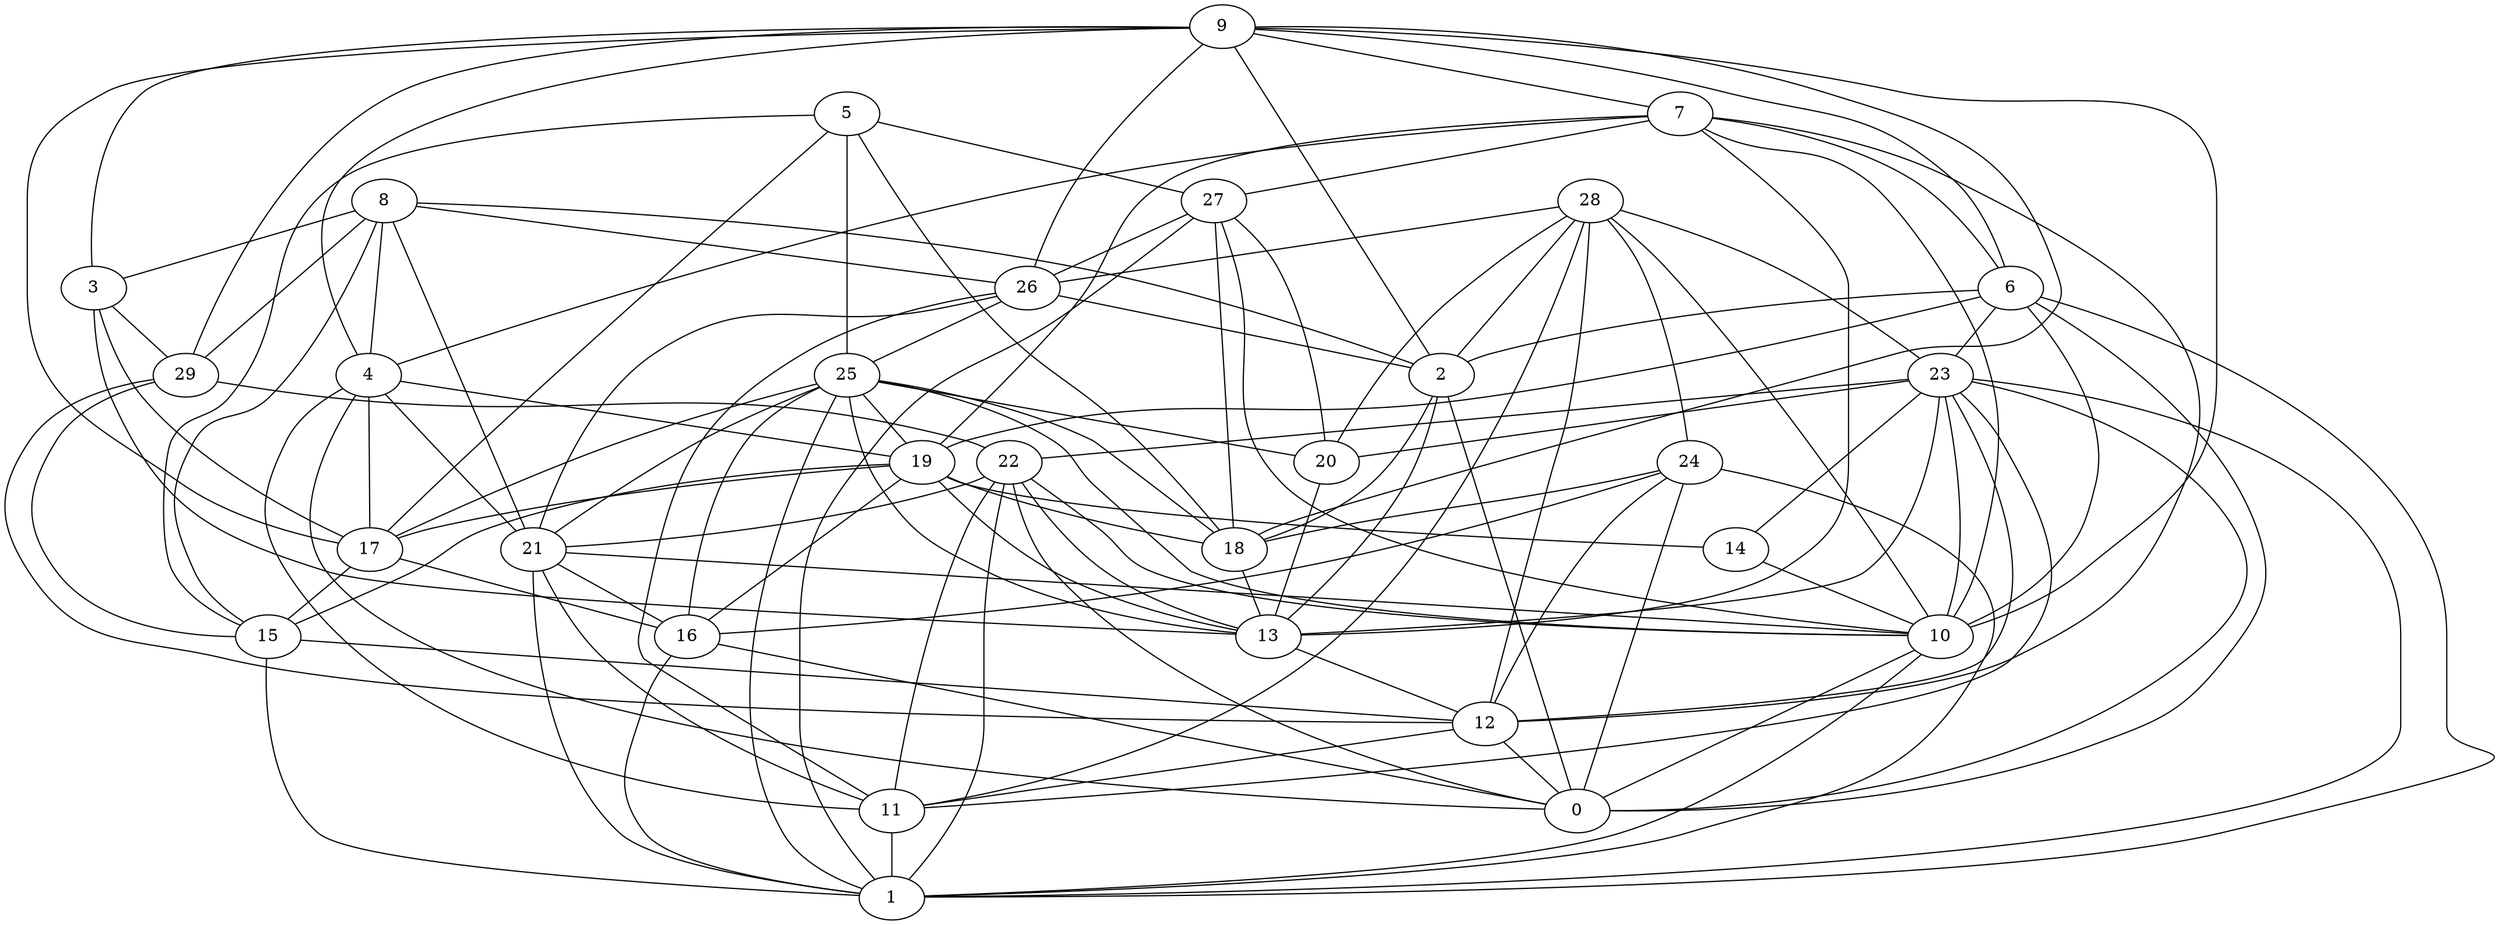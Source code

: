 digraph GG_graph {

subgraph G_graph {
edge [color = black]
"8" -> "26" [dir = none]
"8" -> "15" [dir = none]
"15" -> "1" [dir = none]
"13" -> "12" [dir = none]
"21" -> "11" [dir = none]
"23" -> "12" [dir = none]
"22" -> "1" [dir = none]
"9" -> "2" [dir = none]
"9" -> "29" [dir = none]
"9" -> "10" [dir = none]
"9" -> "17" [dir = none]
"9" -> "18" [dir = none]
"20" -> "13" [dir = none]
"24" -> "0" [dir = none]
"24" -> "1" [dir = none]
"16" -> "0" [dir = none]
"18" -> "13" [dir = none]
"12" -> "11" [dir = none]
"28" -> "23" [dir = none]
"19" -> "14" [dir = none]
"19" -> "13" [dir = none]
"3" -> "13" [dir = none]
"6" -> "0" [dir = none]
"4" -> "19" [dir = none]
"7" -> "19" [dir = none]
"27" -> "10" [dir = none]
"25" -> "1" [dir = none]
"25" -> "13" [dir = none]
"5" -> "18" [dir = none]
"25" -> "18" [dir = none]
"9" -> "6" [dir = none]
"25" -> "21" [dir = none]
"17" -> "16" [dir = none]
"28" -> "26" [dir = none]
"27" -> "26" [dir = none]
"26" -> "21" [dir = none]
"9" -> "4" [dir = none]
"5" -> "17" [dir = none]
"19" -> "15" [dir = none]
"6" -> "1" [dir = none]
"24" -> "12" [dir = none]
"9" -> "7" [dir = none]
"23" -> "10" [dir = none]
"8" -> "2" [dir = none]
"6" -> "23" [dir = none]
"2" -> "18" [dir = none]
"2" -> "0" [dir = none]
"28" -> "11" [dir = none]
"22" -> "21" [dir = none]
"25" -> "17" [dir = none]
"6" -> "19" [dir = none]
"2" -> "13" [dir = none]
"29" -> "22" [dir = none]
"28" -> "20" [dir = none]
"11" -> "1" [dir = none]
"21" -> "16" [dir = none]
"23" -> "11" [dir = none]
"4" -> "11" [dir = none]
"5" -> "15" [dir = none]
"5" -> "25" [dir = none]
"7" -> "13" [dir = none]
"14" -> "10" [dir = none]
"8" -> "29" [dir = none]
"23" -> "22" [dir = none]
"7" -> "27" [dir = none]
"22" -> "10" [dir = none]
"23" -> "14" [dir = none]
"25" -> "19" [dir = none]
"19" -> "16" [dir = none]
"7" -> "10" [dir = none]
"22" -> "13" [dir = none]
"26" -> "11" [dir = none]
"17" -> "15" [dir = none]
"28" -> "2" [dir = none]
"8" -> "21" [dir = none]
"27" -> "1" [dir = none]
"3" -> "17" [dir = none]
"4" -> "21" [dir = none]
"27" -> "20" [dir = none]
"23" -> "0" [dir = none]
"24" -> "16" [dir = none]
"22" -> "0" [dir = none]
"24" -> "18" [dir = none]
"19" -> "18" [dir = none]
"28" -> "24" [dir = none]
"9" -> "26" [dir = none]
"4" -> "17" [dir = none]
"19" -> "17" [dir = none]
"7" -> "12" [dir = none]
"28" -> "12" [dir = none]
"29" -> "15" [dir = none]
"23" -> "1" [dir = none]
"25" -> "20" [dir = none]
"16" -> "1" [dir = none]
"26" -> "2" [dir = none]
"4" -> "0" [dir = none]
"7" -> "4" [dir = none]
"3" -> "29" [dir = none]
"10" -> "1" [dir = none]
"9" -> "3" [dir = none]
"8" -> "4" [dir = none]
"29" -> "12" [dir = none]
"21" -> "10" [dir = none]
"6" -> "2" [dir = none]
"15" -> "12" [dir = none]
"22" -> "11" [dir = none]
"12" -> "0" [dir = none]
"25" -> "10" [dir = none]
"7" -> "6" [dir = none]
"21" -> "1" [dir = none]
"23" -> "13" [dir = none]
"23" -> "20" [dir = none]
"8" -> "3" [dir = none]
"27" -> "18" [dir = none]
"5" -> "27" [dir = none]
"10" -> "0" [dir = none]
"28" -> "10" [dir = none]
"26" -> "25" [dir = none]
"25" -> "16" [dir = none]
"6" -> "10" [dir = none]
}

}
